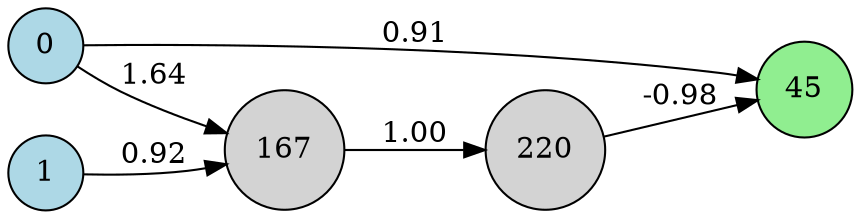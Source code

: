 digraph neat {
  rankdir=LR;
  node [shape=circle];
  node0 [label="0", style=filled, fillcolor=lightblue];
  node1 [label="1", style=filled, fillcolor=lightblue];
  node45 [label="45", style=filled, fillcolor=lightgreen];
  node167 [label="167", style=filled, fillcolor=lightgray];
  node220 [label="220", style=filled, fillcolor=lightgray];
  node0 -> node45 [label="0.91"];
  node1 -> node167 [label="0.92"];
  node167 -> node220 [label="1.00"];
  node220 -> node45 [label="-0.98"];
  node0 -> node167 [label="1.64"];
}
